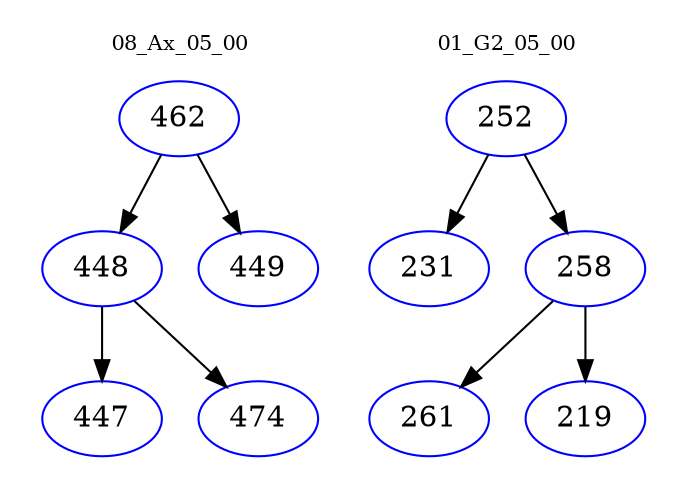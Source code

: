 digraph{
subgraph cluster_0 {
color = white
label = "08_Ax_05_00";
fontsize=10;
T0_462 [label="462", color="blue"]
T0_462 -> T0_448 [color="black"]
T0_448 [label="448", color="blue"]
T0_448 -> T0_447 [color="black"]
T0_447 [label="447", color="blue"]
T0_448 -> T0_474 [color="black"]
T0_474 [label="474", color="blue"]
T0_462 -> T0_449 [color="black"]
T0_449 [label="449", color="blue"]
}
subgraph cluster_1 {
color = white
label = "01_G2_05_00";
fontsize=10;
T1_252 [label="252", color="blue"]
T1_252 -> T1_231 [color="black"]
T1_231 [label="231", color="blue"]
T1_252 -> T1_258 [color="black"]
T1_258 [label="258", color="blue"]
T1_258 -> T1_261 [color="black"]
T1_261 [label="261", color="blue"]
T1_258 -> T1_219 [color="black"]
T1_219 [label="219", color="blue"]
}
}
